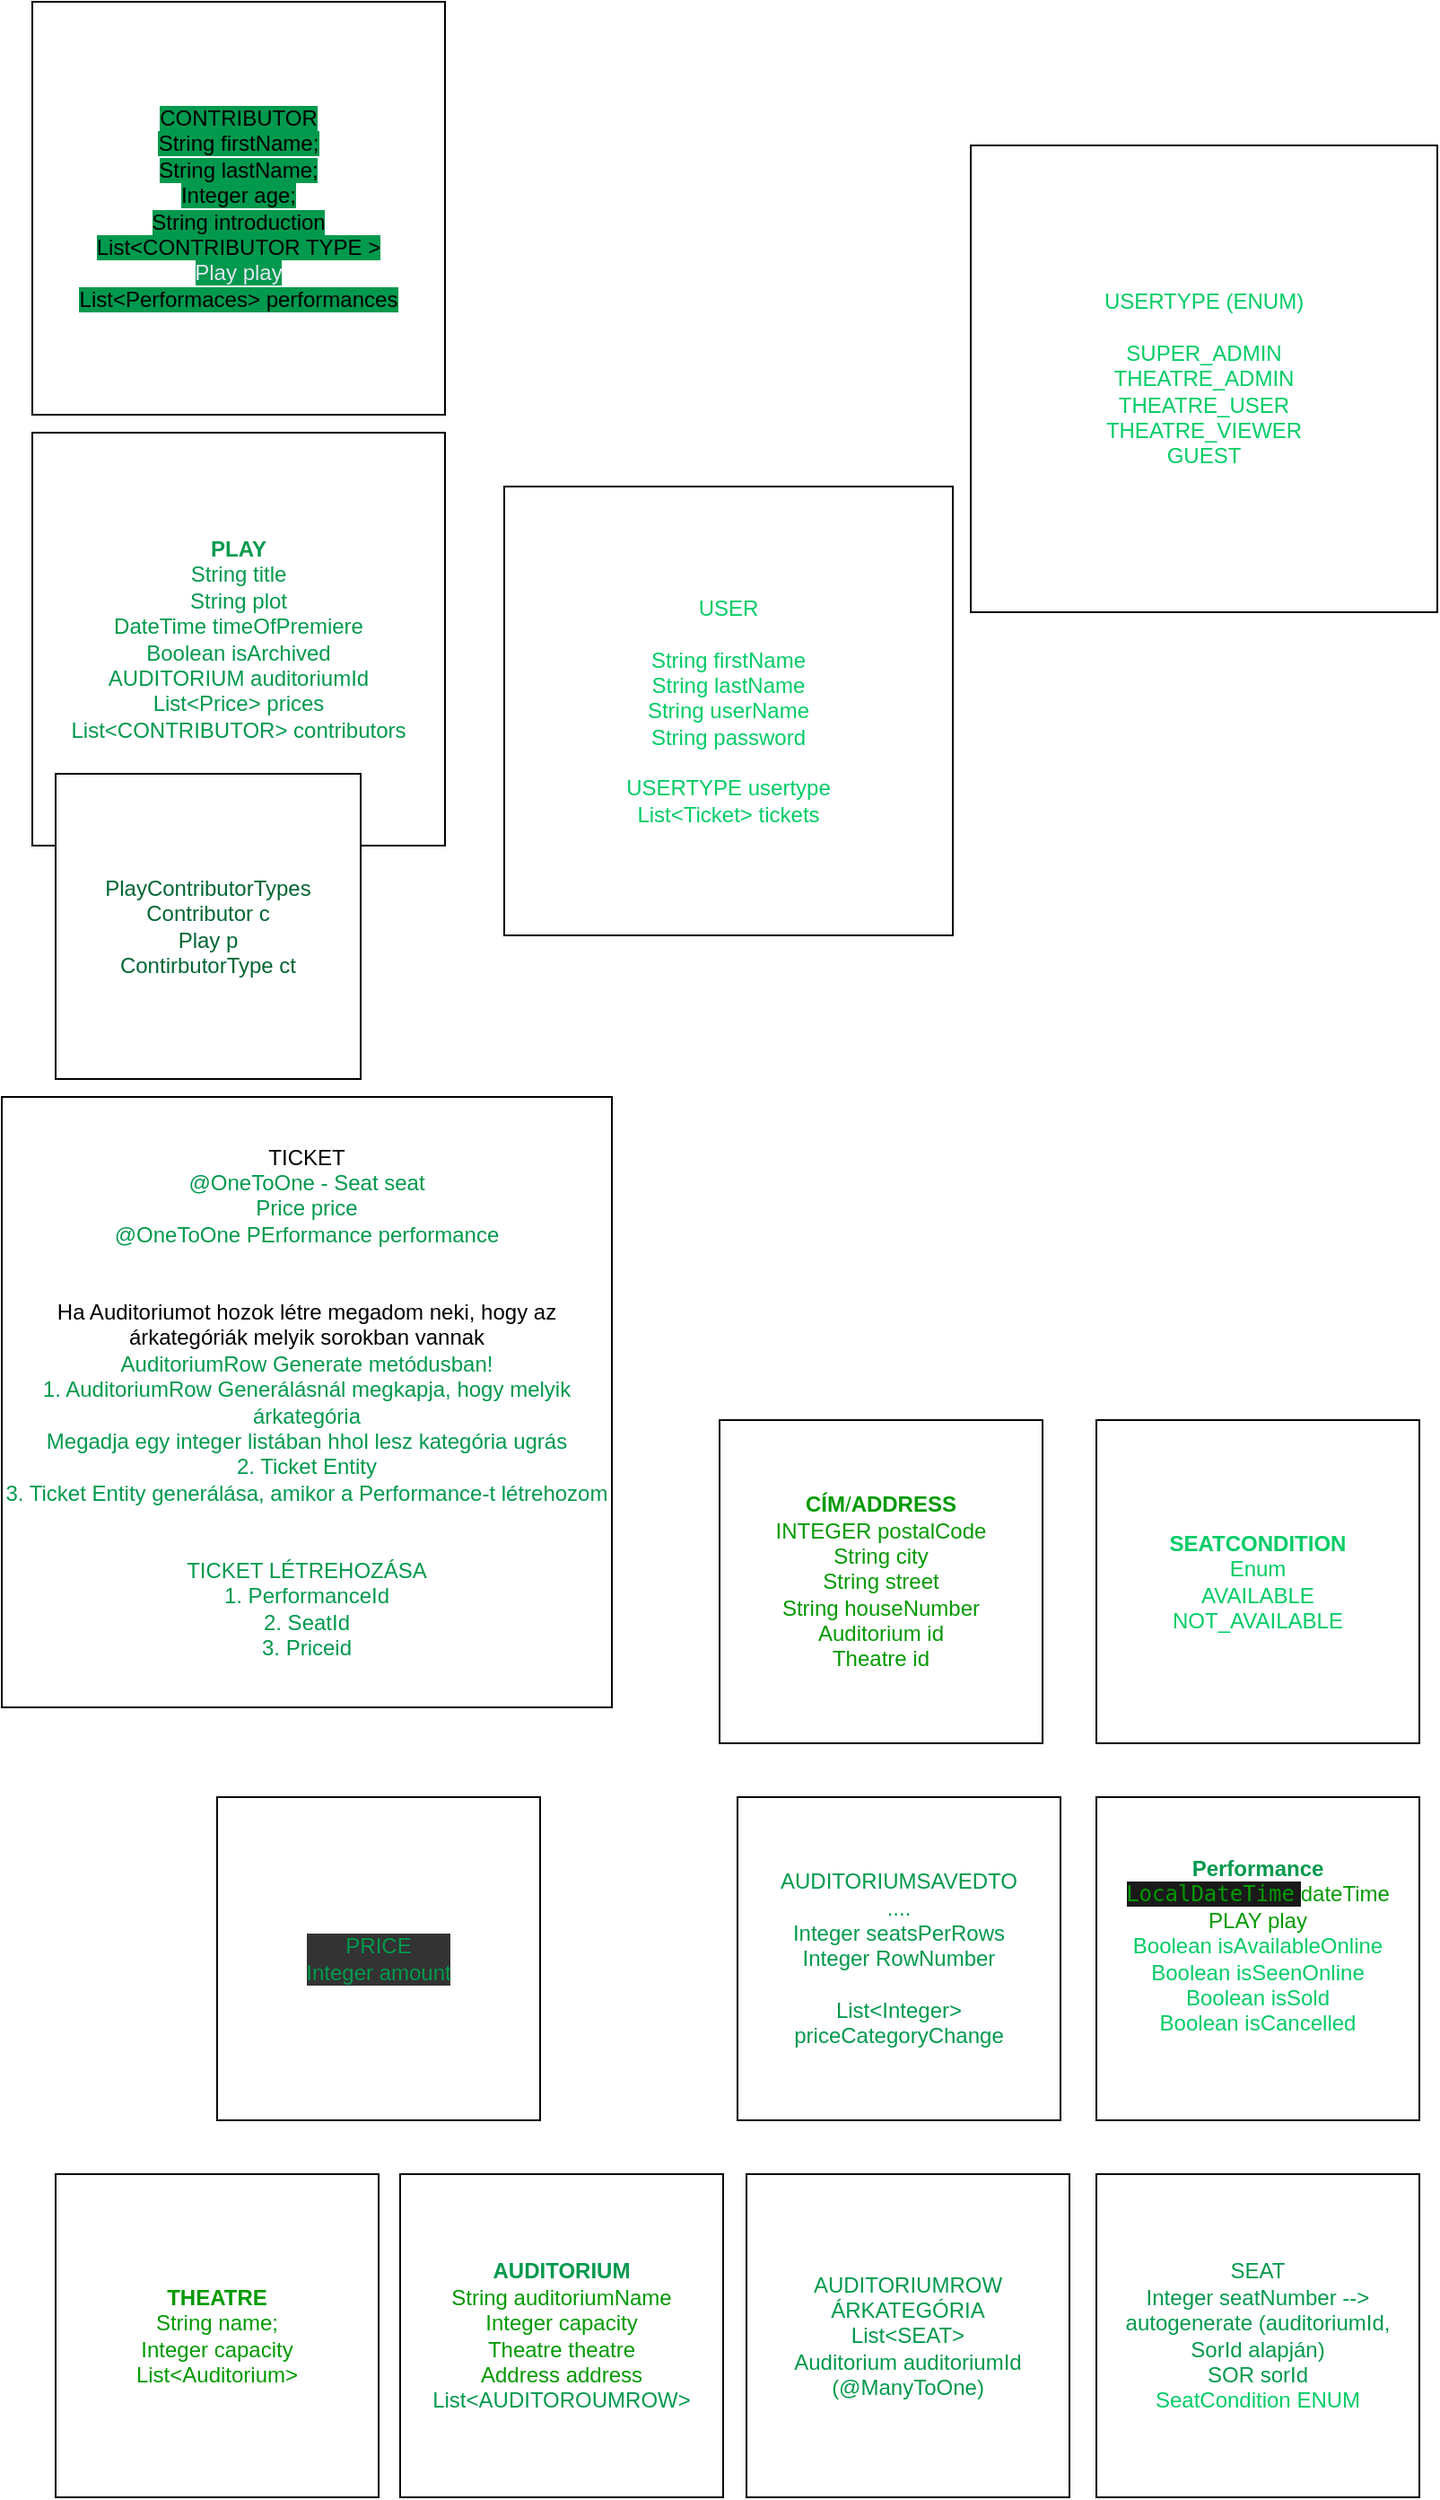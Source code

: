 <mxfile version="20.3.0" type="device" pages="5"><diagram id="4WAgeNPpIOvELV6Liv8u" name="TABLES"><mxGraphModel dx="1038" dy="641" grid="1" gridSize="10" guides="1" tooltips="1" connect="1" arrows="1" fold="1" page="1" pageScale="1" pageWidth="827" pageHeight="1169" math="0" shadow="0"><root><mxCell id="0"/><mxCell id="1" parent="0"/><mxCell id="TI2hvDXPqutO--d3idu5-1" value="&lt;b&gt;&lt;font color=&quot;#009900&quot;&gt;THEATRE&lt;/font&gt;&lt;/b&gt;&lt;br&gt;&lt;font color=&quot;#009900&quot;&gt;String name;&lt;br&gt;Integer capacity&lt;br&gt;List&amp;lt;Auditorium&amp;gt;&lt;/font&gt;" style="whiteSpace=wrap;html=1;aspect=fixed;" parent="1" vertex="1"><mxGeometry x="30" y="1220" width="180" height="180" as="geometry"/></mxCell><mxCell id="TI2hvDXPqutO--d3idu5-7" value="&lt;font color=&quot;#009900&quot;&gt;&lt;b&gt;CÍM&lt;/b&gt;/&lt;b&gt;ADDRESS&lt;/b&gt;&lt;br&gt;INTEGER postalCode&lt;br&gt;String city&lt;br&gt;String street&lt;br&gt;String houseNumber&lt;br&gt;Auditorium id&lt;br&gt;Theatre id&lt;br&gt;&lt;/font&gt;" style="whiteSpace=wrap;html=1;aspect=fixed;" parent="1" vertex="1"><mxGeometry x="400" y="800" width="180" height="180" as="geometry"/></mxCell><mxCell id="VocxreGpQBazJVVZM-MD-1" value="&lt;font color=&quot;#00994d&quot;&gt;SEAT&lt;br&gt;Integer seatNumber --&amp;gt; autogenerate (auditoriumId, SorId alapján)&lt;br&gt;SOR sorId&lt;/font&gt;&lt;br&gt;&lt;font color=&quot;#00cc66&quot;&gt;SeatCondition ENUM&lt;/font&gt;" style="whiteSpace=wrap;html=1;aspect=fixed;" parent="1" vertex="1"><mxGeometry x="610" y="1220" width="180" height="180" as="geometry"/></mxCell><mxCell id="bfQOlmf1oq9EtByD2qFO-1" value="&lt;font color=&quot;#00994d&quot;&gt;&lt;b&gt;Performance&lt;/b&gt;&lt;br&gt;&lt;/font&gt;&lt;font color=&quot;#009900&quot;&gt;&lt;span style=&quot;background-color: rgb(26, 26, 26);&quot;&gt;&lt;span style=&quot;font-family: &amp;quot;JetBrains Mono&amp;quot;, monospace;&quot;&gt;LocalDateTime&lt;/span&gt;&amp;nbsp;&lt;/span&gt;dateTime&lt;br&gt;PLAY play&lt;/font&gt;&lt;br&gt;&lt;font color=&quot;#00cc66&quot;&gt;Boolean isAvailableOnline&lt;br&gt;Boolean isSeenOnline&lt;br&gt;Boolean isSold&lt;br&gt;Boolean isCancelled&lt;br&gt;&lt;br&gt;&lt;/font&gt;" style="whiteSpace=wrap;html=1;aspect=fixed;" parent="1" vertex="1"><mxGeometry x="610" y="1010" width="180" height="180" as="geometry"/></mxCell><mxCell id="j4qWkYvHKrn1ZUnkK_Qo-1" value="&lt;font color=&quot;#00994d&quot;&gt;&lt;b&gt;PLAY&lt;/b&gt;&lt;br&gt;String title&lt;br&gt;String plot&lt;br&gt;DateTime timeOfPremiere&lt;br&gt;Boolean isArchived&lt;br&gt;AUDITORIUM auditoriumId&lt;br&gt;List&amp;lt;Price&amp;gt; prices&lt;br&gt;List&amp;lt;CONTRIBUTOR&amp;gt; contributors&lt;/font&gt;" style="whiteSpace=wrap;html=1;aspect=fixed;" parent="1" vertex="1"><mxGeometry x="17" y="250" width="230" height="230" as="geometry"/></mxCell><mxCell id="g_hFiJsaASRi_6o-cm5h-1" value="&lt;font color=&quot;#00994d&quot;&gt;AUDITORIUMROW&lt;br&gt;ÁRKATEGÓRIA&lt;br&gt;List&amp;lt;SEAT&amp;gt;&lt;br&gt;Auditorium auditoriumId (@ManyToOne)&lt;/font&gt;" style="whiteSpace=wrap;html=1;aspect=fixed;" parent="1" vertex="1"><mxGeometry x="415" y="1220" width="180" height="180" as="geometry"/></mxCell><mxCell id="aCt3cVN7OkRxBwyqw03s-1" value="&lt;b&gt;&lt;font color=&quot;#00994d&quot;&gt;AUDITORIUM&lt;/font&gt;&lt;/b&gt;&lt;br&gt;&lt;font color=&quot;#009900&quot;&gt;String auditoriumName&lt;br&gt;Integer capacity&lt;br&gt;Theatre theatre&lt;br&gt;&lt;/font&gt;&lt;span style=&quot;color: rgb(0, 153, 0);&quot;&gt;Address address&lt;/span&gt;&lt;br&gt;&lt;font color=&quot;#00994d&quot;&gt;List&amp;lt;AUDITOROUMROW&amp;gt;&lt;/font&gt;" style="whiteSpace=wrap;html=1;aspect=fixed;" parent="1" vertex="1"><mxGeometry x="222" y="1220" width="180" height="180" as="geometry"/></mxCell><mxCell id="6__2PCurMf-cMCEAUC-F-1" value="&lt;font color=&quot;#00cc66&quot;&gt;&lt;b&gt;SEATCONDITION&lt;/b&gt;&lt;br&gt;Enum&lt;br&gt;AVAILABLE&lt;br&gt;NOT_AVAILABLE&lt;br&gt;&lt;/font&gt;" style="whiteSpace=wrap;html=1;" parent="1" vertex="1"><mxGeometry x="610" y="800" width="180" height="180" as="geometry"/></mxCell><mxCell id="jYi5utIGKvH5jpX0oqd5-2" value="&lt;font color=&quot;#00994d&quot;&gt;AUDITORIUMSAVEDTO&lt;br&gt;....&lt;br&gt;Integer seatsPerRows&lt;br&gt;Integer RowNumber&lt;br&gt;&lt;br&gt;List&amp;lt;Integer&amp;gt; priceCategoryChange&lt;br&gt;&lt;/font&gt;" style="whiteSpace=wrap;html=1;aspect=fixed;" parent="1" vertex="1"><mxGeometry x="410" y="1010" width="180" height="180" as="geometry"/></mxCell><mxCell id="jYi5utIGKvH5jpX0oqd5-3" value="&lt;font color=&quot;#000000&quot;&gt;TICKET&lt;br&gt;&lt;/font&gt;@OneToOne - Seat seat&lt;br&gt;Price price&lt;br&gt;@OneToOne PErformance performance&lt;br&gt;&lt;br&gt;&lt;br&gt;&lt;font color=&quot;#000000&quot;&gt;Ha Auditoriumot hozok létre megadom neki, hogy az árkategóriák melyik sorokban vannak&lt;br&gt;&lt;/font&gt;AuditoriumRow Generate metódusban!&lt;br&gt;1. AuditoriumRow Generálásnál megkapja, hogy melyik árkategória&lt;br&gt;Megadja egy integer listában hhol lesz kategória ugrás&lt;br&gt;2. Ticket Entity&lt;br&gt;3. Ticket Entity generálása, amikor a Performance-t létrehozom&lt;br&gt;&lt;br&gt;&lt;br&gt;TICKET LÉTREHOZÁSA&lt;br&gt;1. PerformanceId&lt;br&gt;2. SeatId&lt;br&gt;3. Priceid" style="whiteSpace=wrap;html=1;aspect=fixed;fontColor=#00994D;" parent="1" vertex="1"><mxGeometry y="620" width="340" height="340" as="geometry"/></mxCell><mxCell id="WA02j_M9cRcB_LDw-RG4-1" value="&lt;span style=&quot;background-color: rgb(0, 153, 77);&quot;&gt;CONTRIBUTOR&lt;br&gt;String firstName;&lt;br&gt;String lastName;&lt;br&gt;Integer age;&lt;br&gt;String introduction&lt;br&gt;List&amp;lt;CONTRIBUTOR TYPE &amp;gt;&lt;br&gt;&lt;font color=&quot;#e4e4f0&quot;&gt;Play play&lt;br&gt;&lt;/font&gt;List&amp;lt;Performaces&amp;gt; performances&lt;/span&gt;" style="whiteSpace=wrap;html=1;aspect=fixed;" parent="1" vertex="1"><mxGeometry x="17" y="10" width="230" height="230" as="geometry"/></mxCell><mxCell id="RzDqB-PGmLjWt-Q6sJZQ-1" value="&lt;font color=&quot;#00cc66&quot;&gt;USER&lt;br&gt;&lt;br&gt;String firstName&lt;br&gt;String lastName&lt;br&gt;String userName&lt;br&gt;String password&lt;br&gt;&lt;br&gt;USERTYPE usertype&lt;br&gt;List&amp;lt;Ticket&amp;gt; tickets&lt;/font&gt;" style="whiteSpace=wrap;html=1;aspect=fixed;" parent="1" vertex="1"><mxGeometry x="280" y="280" width="250" height="250" as="geometry"/></mxCell><mxCell id="RzDqB-PGmLjWt-Q6sJZQ-2" value="&lt;font color=&quot;#00cc66&quot;&gt;USERTYPE (ENUM)&lt;br&gt;&lt;br&gt;SUPER_ADMIN&lt;br&gt;THEATRE_ADMIN&lt;br&gt;THEATRE_USER&lt;br&gt;THEATRE_VIEWER&lt;br&gt;GUEST&lt;/font&gt;" style="whiteSpace=wrap;html=1;aspect=fixed;" parent="1" vertex="1"><mxGeometry x="540" y="90" width="260" height="260" as="geometry"/></mxCell><mxCell id="x9AWb5zefzfE0ftMWV6z-1" value="PRICE&lt;br&gt;Integer amount" style="whiteSpace=wrap;html=1;aspect=fixed;labelBackgroundColor=#333333;fontColor=#00994D;" parent="1" vertex="1"><mxGeometry x="120" y="1010" width="180" height="180" as="geometry"/></mxCell><mxCell id="5qv4eaXqRYWIBhHJMac2-1" value="PlayContributorTypes&lt;br&gt;Contributor c&lt;br&gt;Play p&lt;br&gt;ContirbutorType ct" style="whiteSpace=wrap;html=1;aspect=fixed;fontColor=#006633;" parent="1" vertex="1"><mxGeometry x="30" y="440" width="170" height="170" as="geometry"/></mxCell></root></mxGraphModel></diagram><diagram id="kbOuZiXjih4-0vUXw0fB" name="TICKET_PURCHASE"><mxGraphModel dx="1038" dy="641" grid="1" gridSize="10" guides="1" tooltips="1" connect="1" arrows="1" fold="1" page="1" pageScale="1" pageWidth="827" pageHeight="1169" math="0" shadow="0"><root><mxCell id="0"/><mxCell id="1" parent="0"/><mxCell id="jES8Vbpp20QCmv7x13eF-1" value="Homepage&lt;br&gt;&lt;br&gt;Choose Theatre&lt;br&gt;Choose Performance&lt;br&gt;Choose Play" style="whiteSpace=wrap;html=1;aspect=fixed;" parent="1" vertex="1"><mxGeometry x="20" y="60" width="150" height="150" as="geometry"/></mxCell><mxCell id="jES8Vbpp20QCmv7x13eF-2" value="Theatre&lt;br&gt;&lt;br&gt;ThatreDetailsDto&lt;br&gt;&lt;br&gt;Choose Play&lt;br&gt;Actual Monthly Performances" style="whiteSpace=wrap;html=1;aspect=fixed;" parent="1" vertex="1"><mxGeometry x="230" y="10" width="150" height="150" as="geometry"/></mxCell><mxCell id="jES8Vbpp20QCmv7x13eF-5" value="" style="html=1;shadow=0;dashed=0;align=center;verticalAlign=middle;shape=mxgraph.arrows2.sharpArrow2;dy1=0.67;dx1=18;dx2=18;dy3=0.15;dx3=27;notch=0;" parent="1" vertex="1"><mxGeometry x="150" y="60" width="100" height="20" as="geometry"/></mxCell><mxCell id="jES8Vbpp20QCmv7x13eF-6" value="Performance&lt;br&gt;&lt;br&gt;PerformanceDetailsDto&lt;br&gt;&lt;br&gt;+ Theatre&amp;nbsp;&lt;br&gt;+Address&amp;nbsp;&lt;br&gt;+Free Tickets" style="whiteSpace=wrap;html=1;aspect=fixed;" parent="1" vertex="1"><mxGeometry x="230" y="190" width="150" height="150" as="geometry"/></mxCell><mxCell id="jES8Vbpp20QCmv7x13eF-7" value="" style="html=1;shadow=0;dashed=0;align=center;verticalAlign=middle;shape=mxgraph.arrows2.sharpArrow2;dy1=0.67;dx1=18;dx2=18;dy3=0.15;dx3=27;notch=0;" parent="1" vertex="1"><mxGeometry x="150" y="190" width="100" height="20" as="geometry"/></mxCell><mxCell id="jES8Vbpp20QCmv7x13eF-8" value="" style="html=1;shadow=0;dashed=0;align=center;verticalAlign=middle;shape=mxgraph.arrows2.arrow;dy=0.6;dx=40;direction=south;notch=0;" parent="1" vertex="1"><mxGeometry x="80" y="215" width="20" height="145" as="geometry"/></mxCell><mxCell id="jES8Vbpp20QCmv7x13eF-9" value="Play&lt;br&gt;&lt;br&gt;PlayDetailsDto&lt;br&gt;&lt;br&gt;+Theatre&lt;br&gt;+Actual Performances&lt;br&gt;+Free Tickets&lt;br&gt;+Address" style="whiteSpace=wrap;html=1;aspect=fixed;" parent="1" vertex="1"><mxGeometry x="15" y="360" width="150" height="150" as="geometry"/></mxCell><mxCell id="jES8Vbpp20QCmv7x13eF-12" value="" style="shape=flexArrow;endArrow=classic;html=1;rounded=0;exitX=1.008;exitY=0.348;exitDx=0;exitDy=0;exitPerimeter=0;" parent="1" source="jES8Vbpp20QCmv7x13eF-9" edge="1"><mxGeometry width="50" height="50" relative="1" as="geometry"><mxPoint x="175" y="390" as="sourcePoint"/><mxPoint x="225" y="340" as="targetPoint"/></mxGeometry></mxCell><mxCell id="jES8Vbpp20QCmv7x13eF-13" value="" style="html=1;shadow=0;dashed=0;align=center;verticalAlign=middle;shape=mxgraph.arrows2.arrow;dy=0.6;dx=40;direction=south;notch=0;" parent="1" vertex="1"><mxGeometry x="360" y="145" width="20" height="70" as="geometry"/></mxCell><mxCell id="jES8Vbpp20QCmv7x13eF-14" value="LOAD AUDITORIUM" style="html=1;shadow=0;dashed=0;align=center;verticalAlign=middle;shape=mxgraph.arrows2.arrow;dy=0.67;dx=20;notch=0;" parent="1" vertex="1"><mxGeometry x="380" y="270" width="160" height="60" as="geometry"/></mxCell><mxCell id="jES8Vbpp20QCmv7x13eF-15" value="AUDITORUM + PERFORMANCE&lt;br&gt;&lt;br&gt;SEATES / TICKETS" style="rounded=1;whiteSpace=wrap;html=1;" parent="1" vertex="1"><mxGeometry x="540" y="195" width="200" height="210" as="geometry"/></mxCell><mxCell id="jES8Vbpp20QCmv7x13eF-16" value="" style="html=1;shadow=0;dashed=0;align=center;verticalAlign=middle;shape=mxgraph.arrows2.arrow;dy=0.6;dx=40;direction=south;notch=0;" parent="1" vertex="1"><mxGeometry x="570" y="540" width="30" height="100" as="geometry"/></mxCell><mxCell id="jES8Vbpp20QCmv7x13eF-17" value="" style="html=1;shadow=0;dashed=0;align=center;verticalAlign=middle;shape=mxgraph.arrows2.arrow;dy=0.6;dx=40;direction=south;notch=0;" parent="1" vertex="1"><mxGeometry x="670" y="540" width="30" height="100" as="geometry"/></mxCell><mxCell id="jES8Vbpp20QCmv7x13eF-18" value="RESERVE&lt;br&gt;&lt;br&gt;UNTIL 10TH DAY BEFORE THE PERFORMANCE" style="rounded=1;whiteSpace=wrap;html=1;" parent="1" vertex="1"><mxGeometry x="480" y="640" width="120" height="185" as="geometry"/></mxCell><mxCell id="jES8Vbpp20QCmv7x13eF-19" value="BUY TICKET" style="rounded=1;whiteSpace=wrap;html=1;" parent="1" vertex="1"><mxGeometry x="630" y="640" width="120" height="185" as="geometry"/></mxCell><mxCell id="jES8Vbpp20QCmv7x13eF-20" value="" style="html=1;shadow=0;dashed=0;align=center;verticalAlign=middle;shape=mxgraph.arrows2.arrow;dy=0.6;dx=40;direction=south;notch=0;" parent="1" vertex="1"><mxGeometry x="625" y="350" width="30" height="100" as="geometry"/></mxCell><mxCell id="jES8Vbpp20QCmv7x13eF-21" value="CHOOSE TICKETS" style="ellipse;whiteSpace=wrap;html=1;aspect=fixed;" parent="1" vertex="1"><mxGeometry x="570" y="440" width="140" height="140" as="geometry"/></mxCell><mxCell id="-32VOGp4om5XBZIajqgm-1" value="" style="html=1;shadow=0;dashed=0;align=center;verticalAlign=middle;shape=mxgraph.arrows2.arrow;dy=0.6;dx=40;flipH=1;notch=0;" parent="1" vertex="1"><mxGeometry x="410" y="780" width="330" height="30" as="geometry"/></mxCell><mxCell id="-32VOGp4om5XBZIajqgm-2" value="GUEST REGISTRATION&lt;br&gt;&lt;br&gt;GuestSaveDto&lt;br&gt;&lt;br&gt;E-mail verification" style="rounded=1;whiteSpace=wrap;html=1;" parent="1" vertex="1"><mxGeometry x="150" y="690" width="260" height="150" as="geometry"/></mxCell><mxCell id="-32VOGp4om5XBZIajqgm-3" value="ACCOUNT Created" style="rounded=1;whiteSpace=wrap;html=1;" parent="1" vertex="1"><mxGeometry x="220" y="910" width="150" height="70" as="geometry"/></mxCell><mxCell id="-32VOGp4om5XBZIajqgm-5" value="" style="html=1;shadow=0;dashed=0;align=center;verticalAlign=middle;shape=mxgraph.arrows2.arrow;dy=0.6;dx=40;direction=south;notch=0;" parent="1" vertex="1"><mxGeometry x="280" y="820" width="30" height="100" as="geometry"/></mxCell><mxCell id="-32VOGp4om5XBZIajqgm-6" value="" style="html=1;shadow=0;dashed=0;align=center;verticalAlign=middle;shape=mxgraph.arrows2.arrow;dy=0.67;dx=20;notch=0;" parent="1" vertex="1"><mxGeometry x="370" y="920" width="100" height="60" as="geometry"/></mxCell><mxCell id="-32VOGp4om5XBZIajqgm-7" value="TICKETS IN CART" style="rounded=1;whiteSpace=wrap;html=1;" parent="1" vertex="1"><mxGeometry x="470" y="915" width="150" height="70" as="geometry"/></mxCell><mxCell id="-32VOGp4om5XBZIajqgm-8" value="" style="html=1;shadow=0;dashed=0;align=center;verticalAlign=middle;shape=mxgraph.arrows2.arrow;dy=0.6;dx=40;notch=0;" parent="1" vertex="1"><mxGeometry x="620" y="920" width="50" height="20" as="geometry"/></mxCell><mxCell id="-32VOGp4om5XBZIajqgm-11" value="BUY&lt;br&gt;&lt;br&gt;Fizető oldal&lt;br&gt;&lt;br&gt;Lementem az adatbázisba, hogy elkelt a jegy&lt;br&gt;&lt;br&gt;ACCOUNT on megjelenik mint megváltott jegy" style="whiteSpace=wrap;html=1;shadow=0;dashed=0;" parent="1" vertex="1"><mxGeometry x="670" y="865" width="120" height="185" as="geometry"/></mxCell><mxCell id="-32VOGp4om5XBZIajqgm-13" value="" style="html=1;shadow=0;dashed=0;align=center;verticalAlign=middle;shape=mxgraph.arrows2.arrow;dy=0.6;dx=40;direction=south;notch=0;" parent="1" vertex="1"><mxGeometry x="510" y="985" width="30" height="75" as="geometry"/></mxCell><mxCell id="-32VOGp4om5XBZIajqgm-15" value="RESERVE&lt;br&gt;&lt;br&gt;Bekerül a lefoglalt jegyei közé&lt;br&gt;&lt;br&gt;ÉRtesítőt kap róla időről időre&lt;br&gt;&lt;br&gt;Jegyek megvásárolhatók az oldalon&lt;br&gt;&lt;br&gt;BUY&lt;br&gt;&lt;br&gt;*******************************&lt;br&gt;&lt;br&gt;HA nem veszi meg időben, akkor lekerül róla a foglalás - autocheck????" style="whiteSpace=wrap;html=1;shadow=0;dashed=0;" parent="1" vertex="1"><mxGeometry x="430" y="1060" width="190" height="260" as="geometry"/></mxCell><mxCell id="-32VOGp4om5XBZIajqgm-17" value="" style="endArrow=classic;html=1;rounded=0;" parent="1" edge="1"><mxGeometry width="50" height="50" relative="1" as="geometry"><mxPoint x="620" y="1100" as="sourcePoint"/><mxPoint x="670" y="1050" as="targetPoint"/></mxGeometry></mxCell><mxCell id="-32VOGp4om5XBZIajqgm-18" value="RESELL&lt;br&gt;&lt;br&gt;JELZI A jegyeknél, hogy nem tud elmenni, vagyis a nézőtérben megjelenik, hogy újra szabad.&amp;nbsp;&lt;br&gt;&lt;br&gt;A színház visszaveheti, ha szüksége van rá&lt;br&gt;Más pedig megveheti - fizetés???&amp;nbsp;" style="rounded=1;whiteSpace=wrap;html=1;" parent="1" vertex="1"><mxGeometry x="300" y="1360" width="490" height="310" as="geometry"/></mxCell><mxCell id="-32VOGp4om5XBZIajqgm-19" value="" style="html=1;shadow=0;dashed=0;align=center;verticalAlign=middle;shape=mxgraph.arrows2.arrow;dy=0.6;dx=40;direction=south;notch=0;" parent="1" vertex="1"><mxGeometry x="695" y="1050" width="70" height="300" as="geometry"/></mxCell></root></mxGraphModel></diagram><diagram id="aaBj3CMFkOHTayJaDn9g" name="Performance_search"><mxGraphModel dx="1038" dy="641" grid="1" gridSize="10" guides="1" tooltips="1" connect="1" arrows="1" fold="1" page="1" pageScale="1" pageWidth="827" pageHeight="1169" math="0" shadow="0"><root><mxCell id="0"/><mxCell id="1" parent="0"/><mxCell id="vSmH1ZNmx6xMjQg3A_u_-3" value="" style="edgeStyle=orthogonalEdgeStyle;rounded=0;orthogonalLoop=1;jettySize=auto;html=1;" parent="1" source="vSmH1ZNmx6xMjQg3A_u_-1" edge="1"><mxGeometry relative="1" as="geometry"><mxPoint x="410" y="55" as="targetPoint"/></mxGeometry></mxCell><mxCell id="vSmH1ZNmx6xMjQg3A_u_-1" value="SEARCH PERFORMANCES" style="rounded=1;whiteSpace=wrap;html=1;" parent="1" vertex="1"><mxGeometry x="40" y="40" width="220" height="30" as="geometry"/></mxCell><mxCell id="vSmH1ZNmx6xMjQg3A_u_-4" value="RESULT LIST BY: &lt;br&gt;MONTHLY &lt;br&gt;||&amp;nbsp;PAGE SIZES&lt;br&gt;|| &lt;font color=&quot;#cc0000&quot;&gt;TIME PERIOD&lt;/font&gt;&lt;br&gt;&lt;br&gt;SEARCH BY (Theatre, Auditorium, Play, &lt;font color=&quot;#ff0000&quot;&gt;PlayType&lt;/font&gt;)" style="whiteSpace=wrap;html=1;aspect=fixed;" parent="1" vertex="1"><mxGeometry x="414" y="18" width="346" height="346" as="geometry"/></mxCell><mxCell id="KTODsgEORM62xQJ16Bn_-1" value="&lt;font size=&quot;1&quot;&gt;&lt;b style=&quot;font-size: 16px;&quot;&gt;DEFAULT&lt;br&gt;&amp;nbsp;- all upcoming performances&amp;nbsp;&lt;br&gt;page 1, pageSize 10/20&lt;br&gt;&lt;br&gt;SEARCH&lt;br&gt;1. CHOOSE SEARCH BY&lt;br&gt;- Play&lt;br&gt;&amp;nbsp;- Theatre&lt;br&gt;- Auditorium&lt;br&gt;- PlayType&lt;br&gt;&lt;br&gt;&amp;nbsp;- Theatre + PlayType&lt;br&gt;Auditorium + Playtype&lt;br&gt;&lt;br&gt;&lt;/b&gt;&lt;/font&gt;&lt;b style=&quot;font-size: 16px;&quot;&gt;2. CHOOSE TIME PERIOD || IF Empty --&amp;gt;&amp;nbsp;&lt;br&gt;next 10&lt;br&gt;&amp;nbsp;- Start / End --&amp;gt; MAX 15 days&lt;/b&gt;&lt;font size=&quot;1&quot;&gt;&lt;b style=&quot;font-size: 16px;&quot;&gt;&lt;br&gt;&lt;/b&gt;&lt;/font&gt;" style="rounded=1;whiteSpace=wrap;html=1;fontColor=#CC0000;" parent="1" vertex="1"><mxGeometry x="20" y="80" width="320" height="400" as="geometry"/></mxCell></root></mxGraphModel></diagram><diagram id="gRh7owh2NJzp2-48Cg85" name="REPORT"><mxGraphModel dx="1038" dy="1810" grid="1" gridSize="10" guides="1" tooltips="1" connect="1" arrows="1" fold="1" page="1" pageScale="1" pageWidth="827" pageHeight="1169" math="0" shadow="0"><root><mxCell id="0"/><mxCell id="1" parent="0"/><mxCell id="whe1YCqqCiUayu6kRHho-1" value="&lt;br style=&quot;color: rgb(240, 240, 240); font-size: 12px;&quot;&gt;&lt;font style=&quot;font-size: 24px;&quot;&gt;&lt;font color=&quot;#0000ff&quot;&gt;&amp;nbsp;&lt;/font&gt;&lt;font color=&quot;#ff00ff&quot;&gt;SOLD, RESERVED, RETURNED, FOR_SALE&lt;/font&gt;&lt;br style=&quot;&quot;&gt;&lt;/font&gt;&lt;span style=&quot;color: rgb(240, 240, 240); font-size: 12px;&quot;&gt;&amp;nbsp;- összege - serviceben összeadni&lt;/span&gt;&lt;br style=&quot;color: rgb(240, 240, 240); font-size: 12px;&quot;&gt;&lt;span style=&quot;color: rgb(240, 240, 240); font-size: 12px;&quot;&gt;- darabszáma - lista hossza&lt;/span&gt;&lt;br style=&quot;color: rgb(240, 240, 240); font-size: 12px;&quot;&gt;&lt;span style=&quot;color: rgb(240, 240, 240); font-size: 12px;&quot;&gt;- árkategóriája&lt;/span&gt;&lt;br style=&quot;color: rgb(240, 240, 240); font-size: 12px;&quot;&gt;&lt;span style=&quot;color: rgb(240, 240, 240); font-size: 12px;&quot;&gt;&amp;nbsp;- széksor száma&lt;br&gt;&lt;br&gt;Filter&lt;br&gt;&amp;nbsp;- Performance, Play, Theatre, Auditorium&amp;nbsp;&lt;br&gt;&amp;nbsp;- Weekday/Weekend - (get day of week, 6,7)&lt;br&gt;&lt;br&gt;Period&lt;br&gt;&amp;nbsp;- adott időszakban, de a premier után!&lt;br&gt;&lt;/span&gt;&lt;span style=&quot;color: rgb(240, 240, 240); font-size: 12px;&quot;&gt;&lt;br&gt;PLUS&lt;br&gt;&lt;/span&gt;&lt;span style=&quot;color: rgb(240, 240, 240); font-size: 12px;&quot;&gt;&amp;nbsp;- Hány napon belül veszik meg a jegyet, hány százalékát sosem veszik át a lefoglalt jegyeknek?&lt;/span&gt;&lt;span style=&quot;color: rgb(240, 240, 240); font-size: 12px;&quot;&gt;&lt;br&gt;&lt;br&gt;&lt;/span&gt;&lt;span style=&quot;color: rgb(240, 240, 240); font-size: 12px;&quot;&gt;AUDITORIUM&lt;/span&gt;&lt;br style=&quot;color: rgb(240, 240, 240); font-size: 12px;&quot;&gt;&lt;span style=&quot;color: rgb(240, 240, 240); font-size: 12px;&quot;&gt;&amp;nbsp;- Melyik a legsikeresebb előadás - átlagban legtöbb eldott jegy?&lt;/span&gt;&lt;br style=&quot;color: rgb(240, 240, 240); font-size: 12px;&quot;&gt;&lt;span style=&quot;color: rgb(240, 240, 240); font-size: 12px;&quot;&gt;&amp;nbsp;- Melyik a legtöbb bevételt hozó előadás?&lt;/span&gt;&lt;br style=&quot;color: rgb(240, 240, 240); font-size: 12px;&quot;&gt;&lt;span style=&quot;color: rgb(240, 240, 240); font-size: 12px;&quot;&gt;&amp;nbsp;- Melyik árketagóriában megy el a legtöbb hely?&lt;/span&gt;&lt;br style=&quot;color: rgb(240, 240, 240); font-size: 12px;&quot;&gt;&lt;span style=&quot;color: rgb(240, 240, 240); font-size: 12px;&quot;&gt;&amp;nbsp;- Melyik jegyeket veszik meg legelőször?&lt;/span&gt;&lt;span style=&quot;color: rgb(240, 240, 240); font-size: 12px;&quot;&gt;&lt;br&gt;&lt;/span&gt;&lt;span style=&quot;color: rgb(240, 240, 240); font-size: 12px;&quot;&gt;&amp;nbsp; -Összes eladott jegy a hónapban, darabszám és bevétel&lt;/span&gt;&lt;br style=&quot;color: rgb(240, 240, 240); font-size: 12px;&quot;&gt;&lt;span style=&quot;color: rgb(240, 240, 240); font-size: 12px;&quot;&gt;&amp;nbsp;- Összes eladott jegy az évben&lt;/span&gt;&lt;br style=&quot;color: rgb(240, 240, 240); font-size: 12px;&quot;&gt;&lt;span style=&quot;color: rgb(240, 240, 240); font-size: 12px;&quot;&gt;- Nézőterenkénti eladási statisztikák - eladott jegyek száma, visszatett jegyek és újra eladott jegyek&lt;/span&gt;&lt;br style=&quot;color: rgb(240, 240, 240); font-size: 12px;&quot;&gt;&lt;span style=&quot;color: rgb(240, 240, 240); font-size: 12px;&quot;&gt;&amp;nbsp;- Legtöbb bevételt hozó előadás - leganygobb átkategória + legtöbb eladott jegy&lt;/span&gt;&lt;br style=&quot;color: rgb(240, 240, 240); font-size: 12px;&quot;&gt;&lt;span style=&quot;color: rgb(240, 240, 240); font-size: 12px;&quot;&gt;&amp;nbsp;- Legtöbb eladott jegyet hozó előadás időtartamra és összességében szűrve&amp;nbsp;&lt;/span&gt;&lt;span style=&quot;color: rgb(240, 240, 240); font-size: 12px;&quot;&gt;&lt;br&gt;&lt;/span&gt;" style="rounded=1;whiteSpace=wrap;html=1;fontSize=17;fontColor=#CC0000;" parent="1" vertex="1"><mxGeometry x="20" y="-1128" width="480" height="870" as="geometry"/></mxCell><mxCell id="U8quTZfMRxyJt3lfj2x1-1" value="ReportFilterDto&lt;br&gt;&lt;br&gt;String path: for_sale, returned, reserved, sold&lt;br&gt;filterBy path: performance, play, theatre, auditorium&lt;br&gt;Long serachId&lt;br&gt;Start year, month, day - just after the premiere&lt;br&gt;End year, month, day&lt;br&gt;weekdays/weekends boolean&lt;br&gt;&lt;br&gt;ReportListDto&lt;br&gt;TheatreName, AuditoriumName, PlayName, Performance DateTime, Integer amount, Integer sumOfTickets" style="rounded=0;whiteSpace=wrap;html=1;" parent="1" vertex="1"><mxGeometry x="560" y="-1120" width="220" height="390" as="geometry"/></mxCell><mxCell id="U8quTZfMRxyJt3lfj2x1-2" value="MILYEN RIPORTOKAT AKAROK LÁTNI?&lt;br&gt;&lt;br&gt;&amp;nbsp;- Performance eladott/lefoglalt/visszaadott/ még szabad jegyek összege és darabszáma - időszakra szűrve&lt;br&gt;&amp;nbsp;- Theatre eladott/lefoglalt/visszaadott/ még szabad jegyek&amp;nbsp;&amp;nbsp;összege és darabszáma időszakra szűrve&lt;br&gt;&amp;nbsp;- Play eladott/lefoglalt/visszaadott/ még szabad jegyek&amp;nbsp;&amp;nbsp;összege és darabszáma időszakra szűrve&lt;br&gt;&amp;nbsp;- Auditorium eladott/lefoglalt/visszaadott/ még szabad jegyek&amp;nbsp;&amp;nbsp;összege és darabszáma időszakra szűrve&lt;br&gt;&lt;br&gt;******************************************&lt;br&gt;&lt;br&gt;Időszakban a legtöbb bevételt hozó előadás auditorium és theatre szerint szűrve&lt;br&gt;Auditoriumban a leggyorsabban elkelő jegyek - széksorszáma és árketegória szerint&lt;br&gt;Hétvégén vagy hétköznapon vásárolnak inkább - időszakra szűrve&lt;br&gt;&lt;br&gt;*********************////////////////////////////////////////////////*****************&lt;br&gt;&lt;br&gt;Milyen fieldek kellenek??&lt;br&gt;&lt;br&gt;TheatreName, AuditoriumName, PlayName, Performance DateTime, Integer amount, Integer sumOfTickets&lt;br&gt;" style="whiteSpace=wrap;html=1;aspect=fixed;" parent="1" vertex="1"><mxGeometry x="530" y="-710" width="420" height="420" as="geometry"/></mxCell><mxCell id="E6VfOyUwX-ZHE_qF4ZJj-1" value="Performance - hány eladott, foglalt, visszatett és még eladható jegy van&lt;br&gt;&lt;br&gt;Mennyia z eladott jegyek aránya a teljes kapacitáshoz." style="whiteSpace=wrap;html=1;aspect=fixed;fillColor=#d80073;fontColor=#ffffff;strokeColor=#A50040;" parent="1" vertex="1"><mxGeometry x="810" y="-1128" width="248" height="248" as="geometry"/></mxCell></root></mxGraphModel></diagram><diagram id="eC9dIyL5WY3LYWgzOicL" name="5 oldal"><mxGraphModel dx="1420" dy="843" grid="1" gridSize="10" guides="1" tooltips="1" connect="1" arrows="1" fold="1" page="1" pageScale="1" pageWidth="827" pageHeight="1169" math="0" shadow="0"><root><mxCell id="0"/><mxCell id="1" parent="0"/><mxCell id="HNBIGbgi4Iy8ktYFQVxr-1" value="" style="whiteSpace=wrap;html=1;aspect=fixed;" vertex="1" parent="1"><mxGeometry x="100" y="20" width="590" height="590" as="geometry"/></mxCell></root></mxGraphModel></diagram></mxfile>